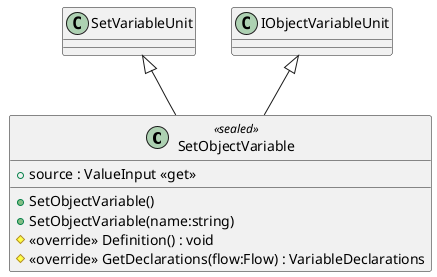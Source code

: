 @startuml
class SetObjectVariable <<sealed>> {
    + SetObjectVariable()
    + SetObjectVariable(name:string)
    + source : ValueInput <<get>>
    # <<override>> Definition() : void
    # <<override>> GetDeclarations(flow:Flow) : VariableDeclarations
}
SetVariableUnit <|-- SetObjectVariable
IObjectVariableUnit <|-- SetObjectVariable
@enduml
